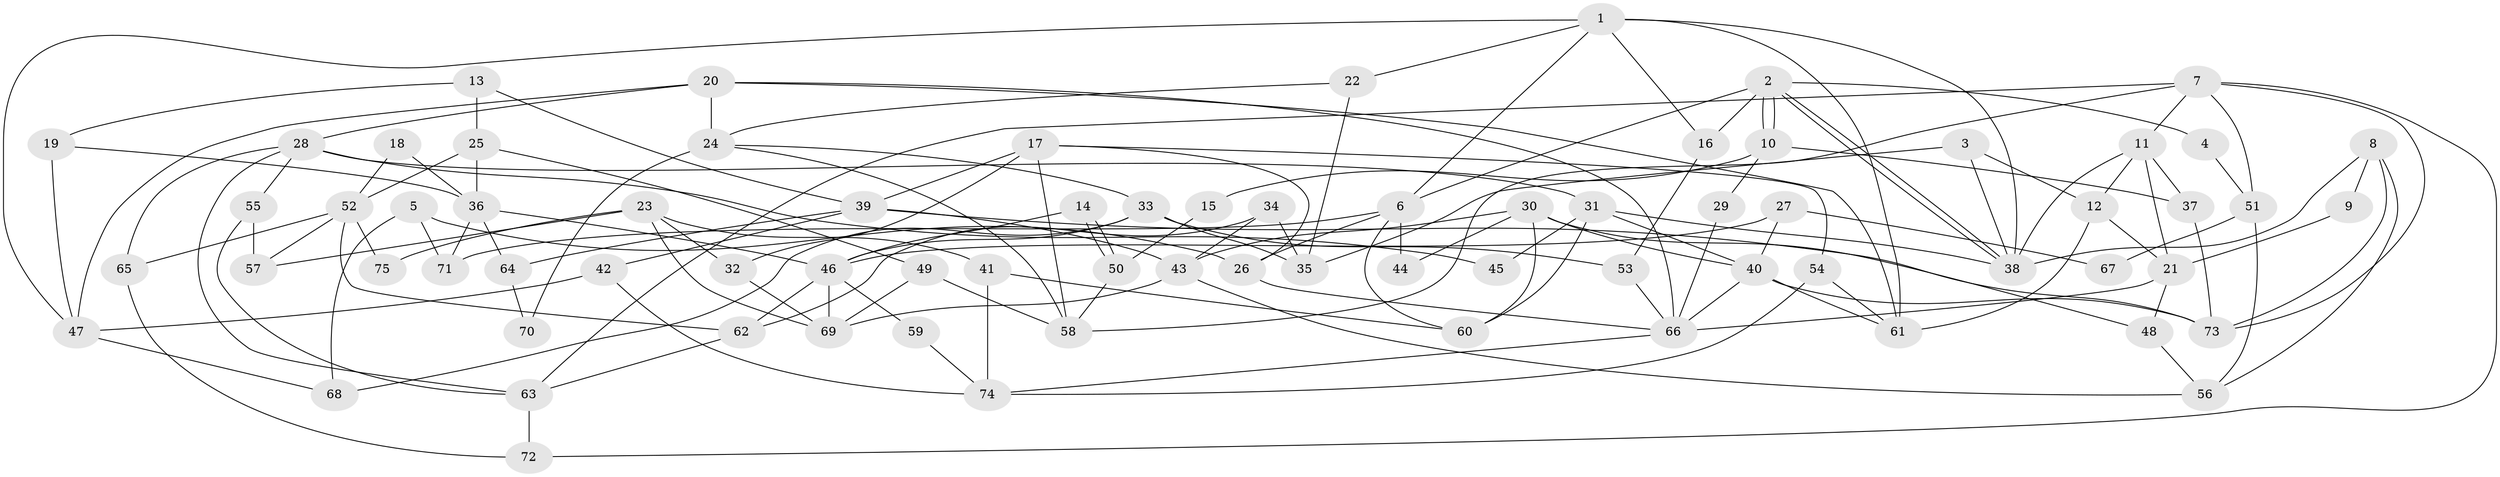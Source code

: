 // Generated by graph-tools (version 1.1) at 2025/48/03/09/25 04:48:54]
// undirected, 75 vertices, 150 edges
graph export_dot {
graph [start="1"]
  node [color=gray90,style=filled];
  1;
  2;
  3;
  4;
  5;
  6;
  7;
  8;
  9;
  10;
  11;
  12;
  13;
  14;
  15;
  16;
  17;
  18;
  19;
  20;
  21;
  22;
  23;
  24;
  25;
  26;
  27;
  28;
  29;
  30;
  31;
  32;
  33;
  34;
  35;
  36;
  37;
  38;
  39;
  40;
  41;
  42;
  43;
  44;
  45;
  46;
  47;
  48;
  49;
  50;
  51;
  52;
  53;
  54;
  55;
  56;
  57;
  58;
  59;
  60;
  61;
  62;
  63;
  64;
  65;
  66;
  67;
  68;
  69;
  70;
  71;
  72;
  73;
  74;
  75;
  1 -- 38;
  1 -- 47;
  1 -- 6;
  1 -- 16;
  1 -- 22;
  1 -- 61;
  2 -- 10;
  2 -- 10;
  2 -- 38;
  2 -- 38;
  2 -- 4;
  2 -- 6;
  2 -- 16;
  3 -- 35;
  3 -- 12;
  3 -- 38;
  4 -- 51;
  5 -- 26;
  5 -- 68;
  5 -- 71;
  6 -- 26;
  6 -- 44;
  6 -- 60;
  6 -- 71;
  7 -- 63;
  7 -- 72;
  7 -- 11;
  7 -- 51;
  7 -- 58;
  7 -- 73;
  8 -- 73;
  8 -- 38;
  8 -- 9;
  8 -- 56;
  9 -- 21;
  10 -- 37;
  10 -- 15;
  10 -- 29;
  11 -- 38;
  11 -- 12;
  11 -- 21;
  11 -- 37;
  12 -- 61;
  12 -- 21;
  13 -- 19;
  13 -- 39;
  13 -- 25;
  14 -- 46;
  14 -- 50;
  14 -- 50;
  15 -- 50;
  16 -- 53;
  17 -- 26;
  17 -- 58;
  17 -- 32;
  17 -- 39;
  17 -- 54;
  18 -- 36;
  18 -- 52;
  19 -- 36;
  19 -- 47;
  20 -- 61;
  20 -- 66;
  20 -- 24;
  20 -- 28;
  20 -- 47;
  21 -- 48;
  21 -- 66;
  22 -- 35;
  22 -- 24;
  23 -- 41;
  23 -- 32;
  23 -- 57;
  23 -- 69;
  23 -- 75;
  24 -- 33;
  24 -- 58;
  24 -- 70;
  25 -- 49;
  25 -- 36;
  25 -- 52;
  26 -- 66;
  27 -- 40;
  27 -- 46;
  27 -- 67;
  28 -- 31;
  28 -- 45;
  28 -- 55;
  28 -- 63;
  28 -- 65;
  29 -- 66;
  30 -- 60;
  30 -- 40;
  30 -- 43;
  30 -- 44;
  30 -- 48;
  31 -- 40;
  31 -- 38;
  31 -- 45;
  31 -- 60;
  32 -- 69;
  33 -- 46;
  33 -- 35;
  33 -- 53;
  33 -- 68;
  34 -- 43;
  34 -- 62;
  34 -- 35;
  36 -- 71;
  36 -- 46;
  36 -- 64;
  37 -- 73;
  39 -- 43;
  39 -- 42;
  39 -- 64;
  39 -- 73;
  40 -- 73;
  40 -- 66;
  40 -- 61;
  41 -- 60;
  41 -- 74;
  42 -- 74;
  42 -- 47;
  43 -- 56;
  43 -- 69;
  46 -- 69;
  46 -- 59;
  46 -- 62;
  47 -- 68;
  48 -- 56;
  49 -- 69;
  49 -- 58;
  50 -- 58;
  51 -- 56;
  51 -- 67;
  52 -- 57;
  52 -- 62;
  52 -- 65;
  52 -- 75;
  53 -- 66;
  54 -- 61;
  54 -- 74;
  55 -- 63;
  55 -- 57;
  59 -- 74;
  62 -- 63;
  63 -- 72;
  64 -- 70;
  65 -- 72;
  66 -- 74;
}
